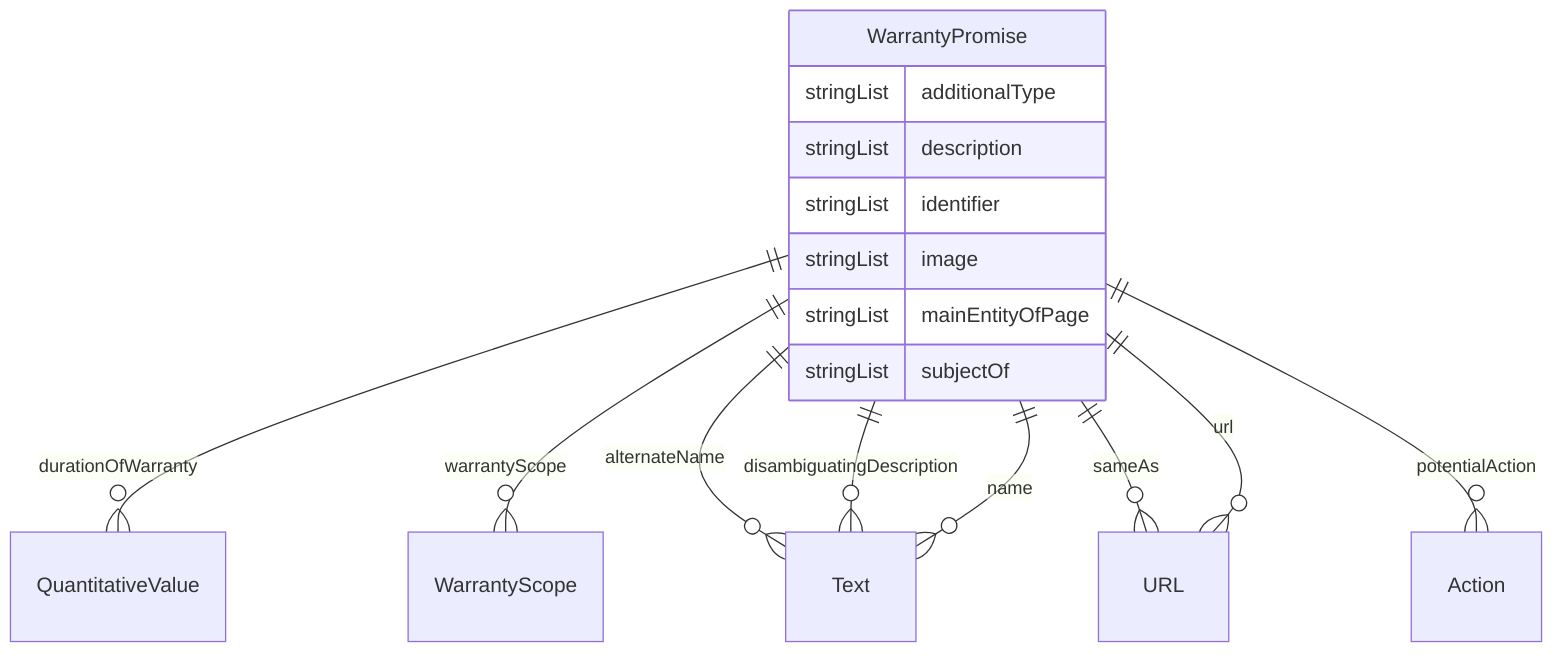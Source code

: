 erDiagram
WarrantyPromise {
    stringList additionalType  
    stringList description  
    stringList identifier  
    stringList image  
    stringList mainEntityOfPage  
    stringList subjectOf  
}

WarrantyPromise ||--}o QuantitativeValue : "durationOfWarranty"
WarrantyPromise ||--}o WarrantyScope : "warrantyScope"
WarrantyPromise ||--}o Text : "alternateName"
WarrantyPromise ||--}o Text : "disambiguatingDescription"
WarrantyPromise ||--}o Text : "name"
WarrantyPromise ||--}o URL : "sameAs"
WarrantyPromise ||--}o Action : "potentialAction"
WarrantyPromise ||--}o URL : "url"